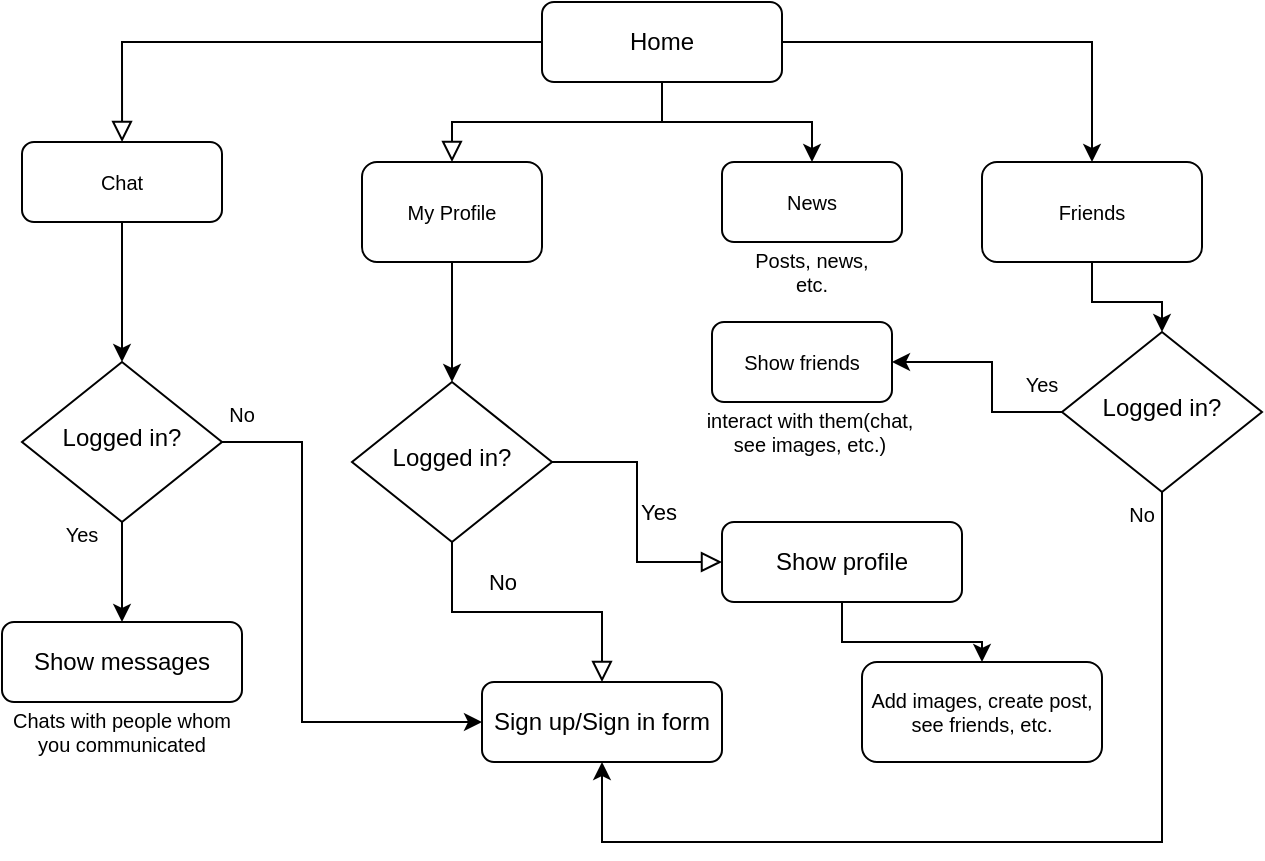 <mxfile version="17.4.5" type="github">
  <diagram id="C5RBs43oDa-KdzZeNtuy" name="Page-1">
    <mxGraphModel dx="938" dy="514" grid="1" gridSize="10" guides="1" tooltips="1" connect="1" arrows="1" fold="1" page="1" pageScale="1" pageWidth="827" pageHeight="1169" math="0" shadow="0">
      <root>
        <mxCell id="WIyWlLk6GJQsqaUBKTNV-0" />
        <mxCell id="WIyWlLk6GJQsqaUBKTNV-1" parent="WIyWlLk6GJQsqaUBKTNV-0" />
        <mxCell id="WIyWlLk6GJQsqaUBKTNV-2" value="" style="rounded=0;html=1;jettySize=auto;orthogonalLoop=1;fontSize=11;endArrow=block;endFill=0;endSize=8;strokeWidth=1;shadow=0;labelBackgroundColor=none;edgeStyle=orthogonalEdgeStyle;entryX=0.5;entryY=0;entryDx=0;entryDy=0;" parent="WIyWlLk6GJQsqaUBKTNV-1" source="WIyWlLk6GJQsqaUBKTNV-3" target="aQ5aakkLQwE5pb7ONGeH-23" edge="1">
          <mxGeometry relative="1" as="geometry">
            <mxPoint x="400" y="100" as="targetPoint" />
          </mxGeometry>
        </mxCell>
        <mxCell id="aQ5aakkLQwE5pb7ONGeH-31" style="edgeStyle=orthogonalEdgeStyle;rounded=0;orthogonalLoop=1;jettySize=auto;html=1;entryX=0.5;entryY=0;entryDx=0;entryDy=0;fontSize=10;" edge="1" parent="WIyWlLk6GJQsqaUBKTNV-1" source="WIyWlLk6GJQsqaUBKTNV-3" target="aQ5aakkLQwE5pb7ONGeH-30">
          <mxGeometry relative="1" as="geometry" />
        </mxCell>
        <mxCell id="aQ5aakkLQwE5pb7ONGeH-41" style="edgeStyle=orthogonalEdgeStyle;rounded=0;orthogonalLoop=1;jettySize=auto;html=1;exitX=1;exitY=0.5;exitDx=0;exitDy=0;fontSize=10;" edge="1" parent="WIyWlLk6GJQsqaUBKTNV-1" source="WIyWlLk6GJQsqaUBKTNV-3" target="aQ5aakkLQwE5pb7ONGeH-42">
          <mxGeometry relative="1" as="geometry">
            <mxPoint x="590" y="190" as="targetPoint" />
          </mxGeometry>
        </mxCell>
        <mxCell id="WIyWlLk6GJQsqaUBKTNV-3" value="Home" style="rounded=1;whiteSpace=wrap;html=1;fontSize=12;glass=0;strokeWidth=1;shadow=0;" parent="WIyWlLk6GJQsqaUBKTNV-1" vertex="1">
          <mxGeometry x="340" y="20" width="120" height="40" as="geometry" />
        </mxCell>
        <mxCell id="WIyWlLk6GJQsqaUBKTNV-8" value="No" style="rounded=0;html=1;jettySize=auto;orthogonalLoop=1;fontSize=11;endArrow=block;endFill=0;endSize=8;strokeWidth=1;shadow=0;labelBackgroundColor=none;edgeStyle=orthogonalEdgeStyle;" parent="WIyWlLk6GJQsqaUBKTNV-1" source="WIyWlLk6GJQsqaUBKTNV-10" target="WIyWlLk6GJQsqaUBKTNV-11" edge="1">
          <mxGeometry x="-0.172" y="15" relative="1" as="geometry">
            <mxPoint as="offset" />
          </mxGeometry>
        </mxCell>
        <mxCell id="WIyWlLk6GJQsqaUBKTNV-9" value="Yes" style="edgeStyle=orthogonalEdgeStyle;rounded=0;html=1;jettySize=auto;orthogonalLoop=1;fontSize=11;endArrow=block;endFill=0;endSize=8;strokeWidth=1;shadow=0;labelBackgroundColor=none;entryX=0;entryY=0.5;entryDx=0;entryDy=0;" parent="WIyWlLk6GJQsqaUBKTNV-1" source="WIyWlLk6GJQsqaUBKTNV-10" target="WIyWlLk6GJQsqaUBKTNV-12" edge="1">
          <mxGeometry y="10" relative="1" as="geometry">
            <mxPoint as="offset" />
            <mxPoint x="320" y="360" as="targetPoint" />
          </mxGeometry>
        </mxCell>
        <mxCell id="WIyWlLk6GJQsqaUBKTNV-10" value="Logged in?" style="rhombus;whiteSpace=wrap;html=1;shadow=0;fontFamily=Helvetica;fontSize=12;align=center;strokeWidth=1;spacing=6;spacingTop=-4;" parent="WIyWlLk6GJQsqaUBKTNV-1" vertex="1">
          <mxGeometry x="245" y="210" width="100" height="80" as="geometry" />
        </mxCell>
        <mxCell id="WIyWlLk6GJQsqaUBKTNV-11" value="Sign up/Sign in form" style="rounded=1;whiteSpace=wrap;html=1;fontSize=12;glass=0;strokeWidth=1;shadow=0;" parent="WIyWlLk6GJQsqaUBKTNV-1" vertex="1">
          <mxGeometry x="310" y="360" width="120" height="40" as="geometry" />
        </mxCell>
        <mxCell id="aQ5aakkLQwE5pb7ONGeH-39" style="edgeStyle=orthogonalEdgeStyle;rounded=0;orthogonalLoop=1;jettySize=auto;html=1;entryX=0.5;entryY=0;entryDx=0;entryDy=0;fontSize=10;" edge="1" parent="WIyWlLk6GJQsqaUBKTNV-1" source="WIyWlLk6GJQsqaUBKTNV-12" target="aQ5aakkLQwE5pb7ONGeH-38">
          <mxGeometry relative="1" as="geometry" />
        </mxCell>
        <mxCell id="WIyWlLk6GJQsqaUBKTNV-12" value="Show profile" style="rounded=1;whiteSpace=wrap;html=1;fontSize=12;glass=0;strokeWidth=1;shadow=0;" parent="WIyWlLk6GJQsqaUBKTNV-1" vertex="1">
          <mxGeometry x="430" y="280" width="120" height="40" as="geometry" />
        </mxCell>
        <mxCell id="aQ5aakkLQwE5pb7ONGeH-1" value="" style="rounded=0;html=1;jettySize=auto;orthogonalLoop=1;fontSize=11;endArrow=block;endFill=0;endSize=8;strokeWidth=1;shadow=0;labelBackgroundColor=none;edgeStyle=orthogonalEdgeStyle;exitX=0;exitY=0.5;exitDx=0;exitDy=0;" edge="1" parent="WIyWlLk6GJQsqaUBKTNV-1" source="WIyWlLk6GJQsqaUBKTNV-3">
          <mxGeometry relative="1" as="geometry">
            <mxPoint x="410" y="60" as="sourcePoint" />
            <mxPoint x="130.029" y="90.023" as="targetPoint" />
            <Array as="points">
              <mxPoint x="130" y="40" />
            </Array>
          </mxGeometry>
        </mxCell>
        <mxCell id="aQ5aakkLQwE5pb7ONGeH-12" style="edgeStyle=orthogonalEdgeStyle;rounded=0;orthogonalLoop=1;jettySize=auto;html=1;entryX=0;entryY=0.5;entryDx=0;entryDy=0;fontSize=14;exitX=1;exitY=0.5;exitDx=0;exitDy=0;" edge="1" parent="WIyWlLk6GJQsqaUBKTNV-1" source="aQ5aakkLQwE5pb7ONGeH-25" target="WIyWlLk6GJQsqaUBKTNV-11">
          <mxGeometry relative="1" as="geometry">
            <mxPoint x="300" y="310" as="targetPoint" />
            <mxPoint x="190" y="240" as="sourcePoint" />
            <Array as="points">
              <mxPoint x="220" y="240" />
              <mxPoint x="220" y="380" />
            </Array>
          </mxGeometry>
        </mxCell>
        <mxCell id="aQ5aakkLQwE5pb7ONGeH-11" value="Show messages" style="rounded=1;whiteSpace=wrap;html=1;fontSize=12;glass=0;strokeWidth=1;shadow=0;" vertex="1" parent="WIyWlLk6GJQsqaUBKTNV-1">
          <mxGeometry x="70" y="330" width="120" height="40" as="geometry" />
        </mxCell>
        <mxCell id="aQ5aakkLQwE5pb7ONGeH-15" value="&lt;font style=&quot;font-size: 10px&quot;&gt;No&lt;/font&gt;" style="text;html=1;strokeColor=none;fillColor=none;align=center;verticalAlign=middle;whiteSpace=wrap;rounded=0;fontSize=14;" vertex="1" parent="WIyWlLk6GJQsqaUBKTNV-1">
          <mxGeometry x="160" y="210" width="60" height="30" as="geometry" />
        </mxCell>
        <mxCell id="aQ5aakkLQwE5pb7ONGeH-18" value="&lt;span style=&quot;font-size: 10px&quot;&gt;Yes&lt;/span&gt;" style="text;html=1;strokeColor=none;fillColor=none;align=center;verticalAlign=middle;whiteSpace=wrap;rounded=0;fontSize=14;" vertex="1" parent="WIyWlLk6GJQsqaUBKTNV-1">
          <mxGeometry x="80" y="270" width="60" height="30" as="geometry" />
        </mxCell>
        <mxCell id="aQ5aakkLQwE5pb7ONGeH-24" value="" style="edgeStyle=orthogonalEdgeStyle;rounded=0;orthogonalLoop=1;jettySize=auto;html=1;fontSize=10;" edge="1" parent="WIyWlLk6GJQsqaUBKTNV-1" source="aQ5aakkLQwE5pb7ONGeH-23" target="WIyWlLk6GJQsqaUBKTNV-10">
          <mxGeometry relative="1" as="geometry" />
        </mxCell>
        <mxCell id="aQ5aakkLQwE5pb7ONGeH-23" value="My Profile" style="rounded=1;whiteSpace=wrap;html=1;fontSize=10;" vertex="1" parent="WIyWlLk6GJQsqaUBKTNV-1">
          <mxGeometry x="250" y="100" width="90" height="50" as="geometry" />
        </mxCell>
        <mxCell id="aQ5aakkLQwE5pb7ONGeH-26" style="edgeStyle=orthogonalEdgeStyle;rounded=0;orthogonalLoop=1;jettySize=auto;html=1;entryX=0.5;entryY=0;entryDx=0;entryDy=0;fontSize=10;" edge="1" parent="WIyWlLk6GJQsqaUBKTNV-1" source="aQ5aakkLQwE5pb7ONGeH-25" target="aQ5aakkLQwE5pb7ONGeH-11">
          <mxGeometry relative="1" as="geometry" />
        </mxCell>
        <mxCell id="aQ5aakkLQwE5pb7ONGeH-25" value="Logged in?" style="rhombus;whiteSpace=wrap;html=1;shadow=0;fontFamily=Helvetica;fontSize=12;align=center;strokeWidth=1;spacing=6;spacingTop=-4;" vertex="1" parent="WIyWlLk6GJQsqaUBKTNV-1">
          <mxGeometry x="80" y="200" width="100" height="80" as="geometry" />
        </mxCell>
        <mxCell id="aQ5aakkLQwE5pb7ONGeH-29" style="edgeStyle=orthogonalEdgeStyle;rounded=0;orthogonalLoop=1;jettySize=auto;html=1;entryX=0.5;entryY=0;entryDx=0;entryDy=0;fontSize=10;" edge="1" parent="WIyWlLk6GJQsqaUBKTNV-1" source="aQ5aakkLQwE5pb7ONGeH-27" target="aQ5aakkLQwE5pb7ONGeH-25">
          <mxGeometry relative="1" as="geometry" />
        </mxCell>
        <mxCell id="aQ5aakkLQwE5pb7ONGeH-27" value="Chat" style="rounded=1;whiteSpace=wrap;html=1;fontSize=10;" vertex="1" parent="WIyWlLk6GJQsqaUBKTNV-1">
          <mxGeometry x="80" y="90" width="100" height="40" as="geometry" />
        </mxCell>
        <mxCell id="aQ5aakkLQwE5pb7ONGeH-30" value="News" style="rounded=1;whiteSpace=wrap;html=1;fontSize=10;" vertex="1" parent="WIyWlLk6GJQsqaUBKTNV-1">
          <mxGeometry x="430" y="100" width="90" height="40" as="geometry" />
        </mxCell>
        <mxCell id="aQ5aakkLQwE5pb7ONGeH-35" value="Posts, news, etc." style="text;html=1;strokeColor=none;fillColor=none;align=center;verticalAlign=middle;whiteSpace=wrap;rounded=0;fontSize=10;" vertex="1" parent="WIyWlLk6GJQsqaUBKTNV-1">
          <mxGeometry x="445" y="140" width="60" height="30" as="geometry" />
        </mxCell>
        <mxCell id="aQ5aakkLQwE5pb7ONGeH-36" value="Chats with people whom you communicated" style="text;html=1;strokeColor=none;fillColor=none;align=center;verticalAlign=middle;whiteSpace=wrap;rounded=0;fontSize=10;" vertex="1" parent="WIyWlLk6GJQsqaUBKTNV-1">
          <mxGeometry x="70" y="370" width="120" height="30" as="geometry" />
        </mxCell>
        <mxCell id="aQ5aakkLQwE5pb7ONGeH-38" value="Add images, create post, see friends, etc." style="rounded=1;whiteSpace=wrap;html=1;fontSize=10;" vertex="1" parent="WIyWlLk6GJQsqaUBKTNV-1">
          <mxGeometry x="500" y="350" width="120" height="50" as="geometry" />
        </mxCell>
        <mxCell id="aQ5aakkLQwE5pb7ONGeH-44" style="edgeStyle=orthogonalEdgeStyle;rounded=0;orthogonalLoop=1;jettySize=auto;html=1;entryX=0.5;entryY=0;entryDx=0;entryDy=0;fontSize=10;" edge="1" parent="WIyWlLk6GJQsqaUBKTNV-1" source="aQ5aakkLQwE5pb7ONGeH-42" target="aQ5aakkLQwE5pb7ONGeH-43">
          <mxGeometry relative="1" as="geometry" />
        </mxCell>
        <mxCell id="aQ5aakkLQwE5pb7ONGeH-42" value="Friends" style="rounded=1;whiteSpace=wrap;html=1;fontSize=10;" vertex="1" parent="WIyWlLk6GJQsqaUBKTNV-1">
          <mxGeometry x="560" y="100" width="110" height="50" as="geometry" />
        </mxCell>
        <mxCell id="aQ5aakkLQwE5pb7ONGeH-45" style="edgeStyle=orthogonalEdgeStyle;rounded=0;orthogonalLoop=1;jettySize=auto;html=1;fontSize=10;entryX=0.5;entryY=1;entryDx=0;entryDy=0;" edge="1" parent="WIyWlLk6GJQsqaUBKTNV-1" source="aQ5aakkLQwE5pb7ONGeH-43" target="WIyWlLk6GJQsqaUBKTNV-11">
          <mxGeometry relative="1" as="geometry">
            <mxPoint x="615" y="440" as="targetPoint" />
            <Array as="points">
              <mxPoint x="650" y="440" />
              <mxPoint x="370" y="440" />
            </Array>
          </mxGeometry>
        </mxCell>
        <mxCell id="aQ5aakkLQwE5pb7ONGeH-46" style="edgeStyle=orthogonalEdgeStyle;rounded=0;orthogonalLoop=1;jettySize=auto;html=1;fontSize=10;entryX=1;entryY=0.5;entryDx=0;entryDy=0;" edge="1" parent="WIyWlLk6GJQsqaUBKTNV-1" source="aQ5aakkLQwE5pb7ONGeH-43" target="aQ5aakkLQwE5pb7ONGeH-47">
          <mxGeometry relative="1" as="geometry">
            <mxPoint x="530" y="210" as="targetPoint" />
            <Array as="points">
              <mxPoint x="565" y="225" />
              <mxPoint x="565" y="200" />
            </Array>
          </mxGeometry>
        </mxCell>
        <mxCell id="aQ5aakkLQwE5pb7ONGeH-43" value="Logged in?" style="rhombus;whiteSpace=wrap;html=1;shadow=0;fontFamily=Helvetica;fontSize=12;align=center;strokeWidth=1;spacing=6;spacingTop=-4;" vertex="1" parent="WIyWlLk6GJQsqaUBKTNV-1">
          <mxGeometry x="600" y="185" width="100" height="80" as="geometry" />
        </mxCell>
        <mxCell id="aQ5aakkLQwE5pb7ONGeH-47" value="Show friends" style="rounded=1;whiteSpace=wrap;html=1;fontSize=10;" vertex="1" parent="WIyWlLk6GJQsqaUBKTNV-1">
          <mxGeometry x="425" y="180" width="90" height="40" as="geometry" />
        </mxCell>
        <mxCell id="aQ5aakkLQwE5pb7ONGeH-48" value="&lt;font style=&quot;font-size: 10px&quot;&gt;No&lt;/font&gt;" style="text;html=1;strokeColor=none;fillColor=none;align=center;verticalAlign=middle;whiteSpace=wrap;rounded=0;fontSize=14;" vertex="1" parent="WIyWlLk6GJQsqaUBKTNV-1">
          <mxGeometry x="610" y="260" width="60" height="30" as="geometry" />
        </mxCell>
        <mxCell id="aQ5aakkLQwE5pb7ONGeH-50" value="&lt;span style=&quot;font-size: 10px&quot;&gt;Yes&lt;/span&gt;" style="text;html=1;strokeColor=none;fillColor=none;align=center;verticalAlign=middle;whiteSpace=wrap;rounded=0;fontSize=14;" vertex="1" parent="WIyWlLk6GJQsqaUBKTNV-1">
          <mxGeometry x="560" y="195" width="60" height="30" as="geometry" />
        </mxCell>
        <mxCell id="aQ5aakkLQwE5pb7ONGeH-52" value="interact with them(chat, see images, etc.)" style="text;html=1;strokeColor=none;fillColor=none;align=center;verticalAlign=middle;whiteSpace=wrap;rounded=0;fontSize=10;" vertex="1" parent="WIyWlLk6GJQsqaUBKTNV-1">
          <mxGeometry x="414" y="220" width="120" height="30" as="geometry" />
        </mxCell>
      </root>
    </mxGraphModel>
  </diagram>
</mxfile>

